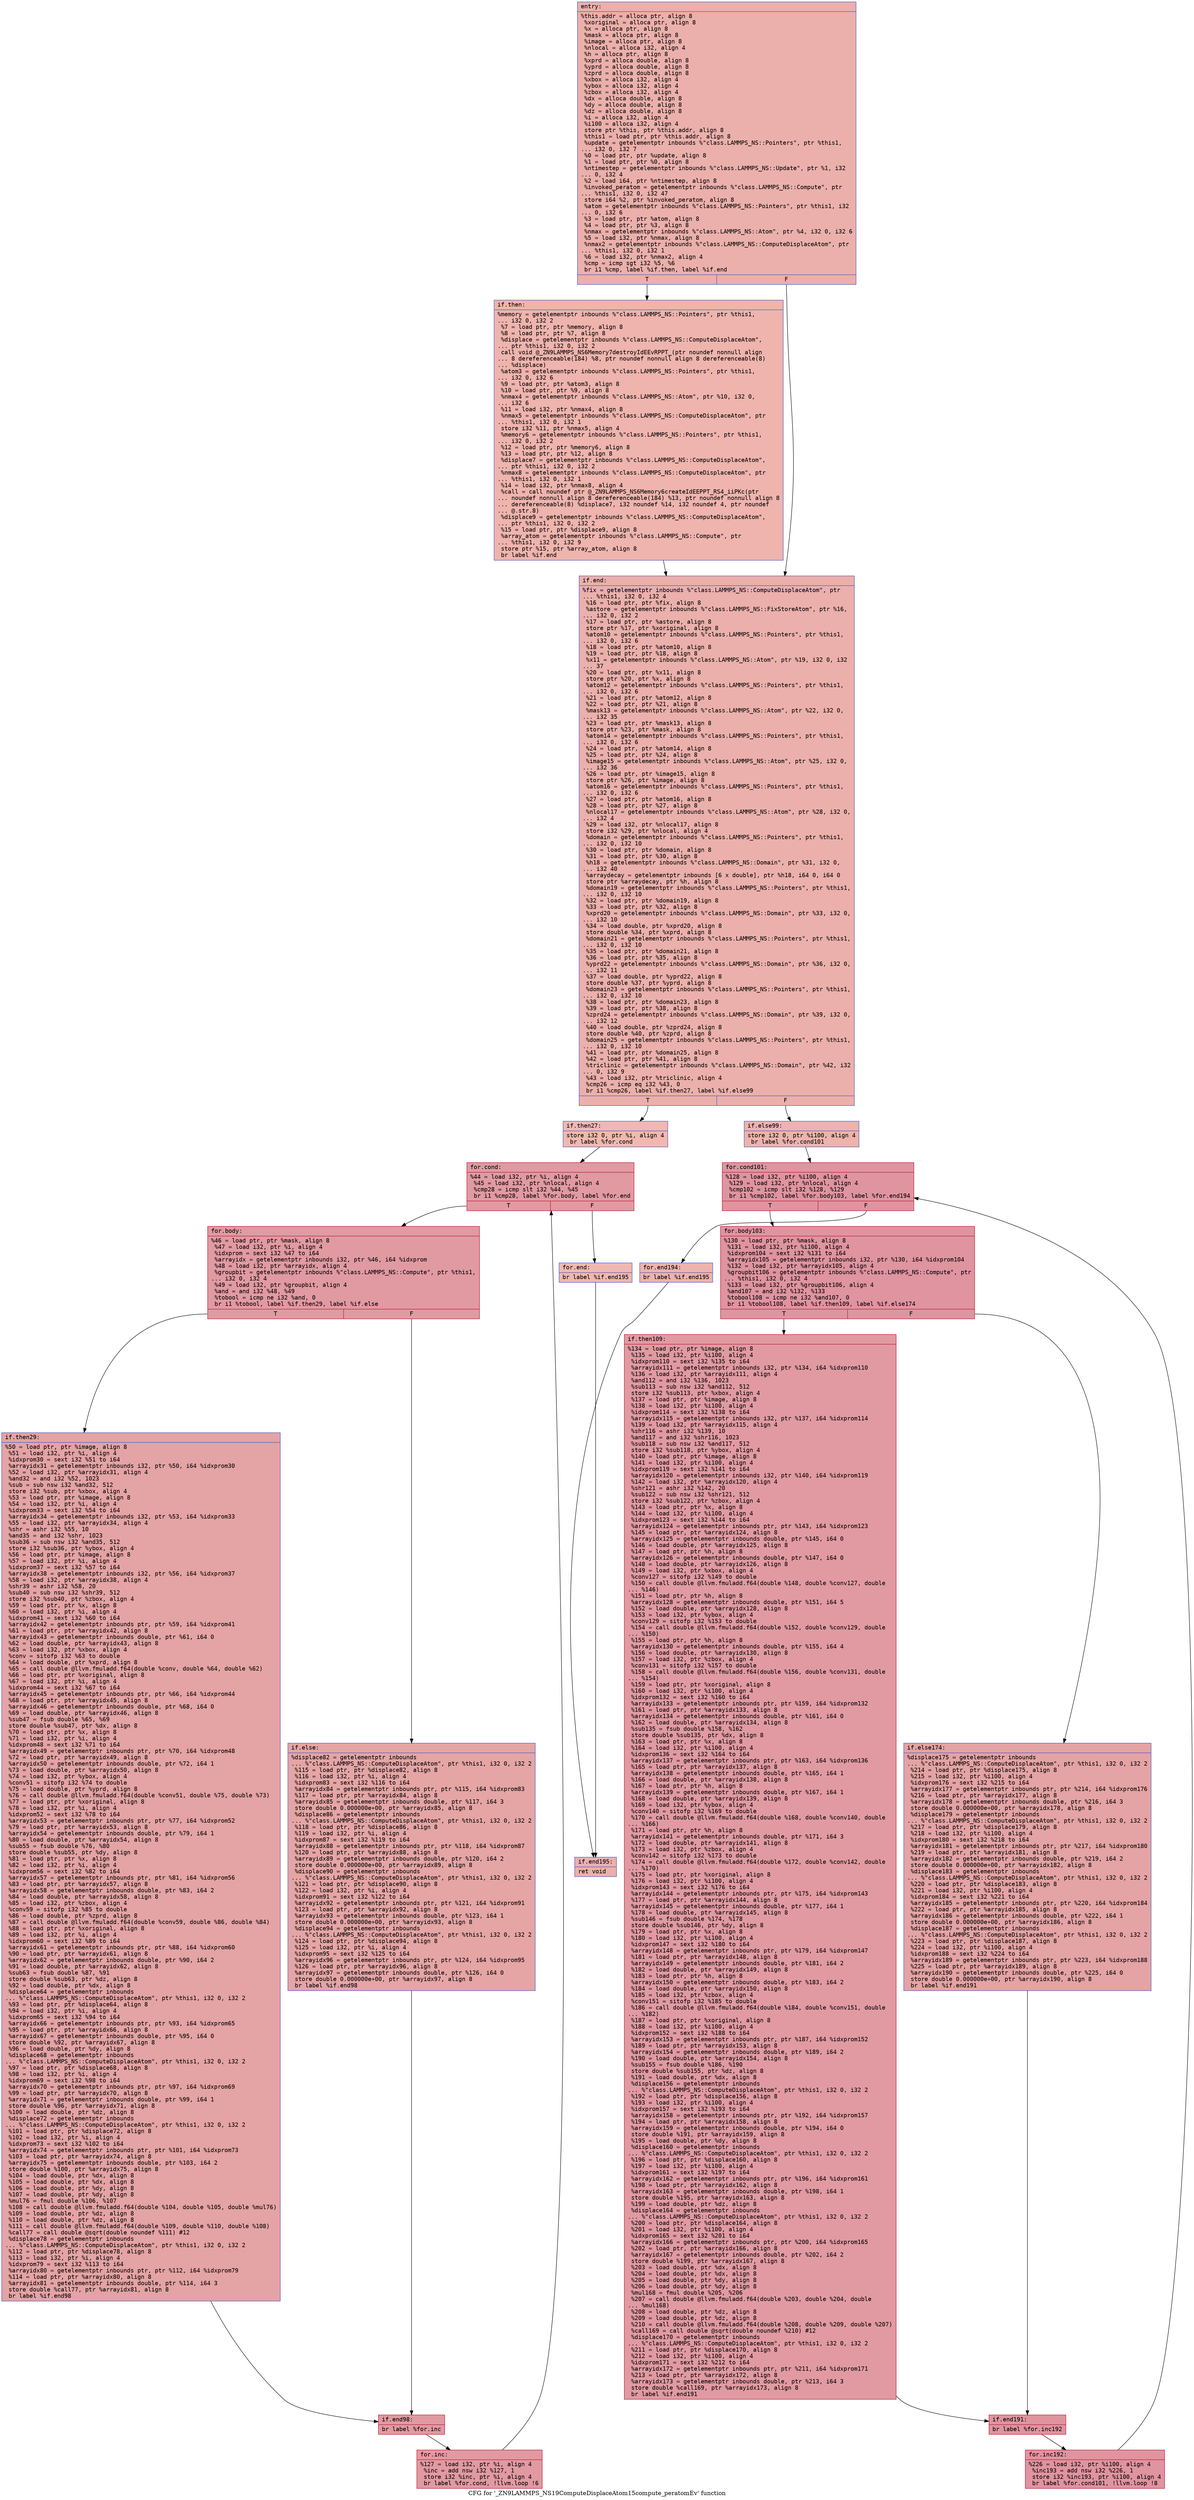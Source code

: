 digraph "CFG for '_ZN9LAMMPS_NS19ComputeDisplaceAtom15compute_peratomEv' function" {
	label="CFG for '_ZN9LAMMPS_NS19ComputeDisplaceAtom15compute_peratomEv' function";

	Node0x55cace58d820 [shape=record,color="#3d50c3ff", style=filled, fillcolor="#d24b4070" fontname="Courier",label="{entry:\l|  %this.addr = alloca ptr, align 8\l  %xoriginal = alloca ptr, align 8\l  %x = alloca ptr, align 8\l  %mask = alloca ptr, align 8\l  %image = alloca ptr, align 8\l  %nlocal = alloca i32, align 4\l  %h = alloca ptr, align 8\l  %xprd = alloca double, align 8\l  %yprd = alloca double, align 8\l  %zprd = alloca double, align 8\l  %xbox = alloca i32, align 4\l  %ybox = alloca i32, align 4\l  %zbox = alloca i32, align 4\l  %dx = alloca double, align 8\l  %dy = alloca double, align 8\l  %dz = alloca double, align 8\l  %i = alloca i32, align 4\l  %i100 = alloca i32, align 4\l  store ptr %this, ptr %this.addr, align 8\l  %this1 = load ptr, ptr %this.addr, align 8\l  %update = getelementptr inbounds %\"class.LAMMPS_NS::Pointers\", ptr %this1,\l... i32 0, i32 7\l  %0 = load ptr, ptr %update, align 8\l  %1 = load ptr, ptr %0, align 8\l  %ntimestep = getelementptr inbounds %\"class.LAMMPS_NS::Update\", ptr %1, i32\l... 0, i32 4\l  %2 = load i64, ptr %ntimestep, align 8\l  %invoked_peratom = getelementptr inbounds %\"class.LAMMPS_NS::Compute\", ptr\l... %this1, i32 0, i32 47\l  store i64 %2, ptr %invoked_peratom, align 8\l  %atom = getelementptr inbounds %\"class.LAMMPS_NS::Pointers\", ptr %this1, i32\l... 0, i32 6\l  %3 = load ptr, ptr %atom, align 8\l  %4 = load ptr, ptr %3, align 8\l  %nmax = getelementptr inbounds %\"class.LAMMPS_NS::Atom\", ptr %4, i32 0, i32 6\l  %5 = load i32, ptr %nmax, align 8\l  %nmax2 = getelementptr inbounds %\"class.LAMMPS_NS::ComputeDisplaceAtom\", ptr\l... %this1, i32 0, i32 1\l  %6 = load i32, ptr %nmax2, align 4\l  %cmp = icmp sgt i32 %5, %6\l  br i1 %cmp, label %if.then, label %if.end\l|{<s0>T|<s1>F}}"];
	Node0x55cace58d820:s0 -> Node0x55cace58f220[tooltip="entry -> if.then\nProbability 50.00%" ];
	Node0x55cace58d820:s1 -> Node0x55cace58f290[tooltip="entry -> if.end\nProbability 50.00%" ];
	Node0x55cace58f220 [shape=record,color="#3d50c3ff", style=filled, fillcolor="#d8564670" fontname="Courier",label="{if.then:\l|  %memory = getelementptr inbounds %\"class.LAMMPS_NS::Pointers\", ptr %this1,\l... i32 0, i32 2\l  %7 = load ptr, ptr %memory, align 8\l  %8 = load ptr, ptr %7, align 8\l  %displace = getelementptr inbounds %\"class.LAMMPS_NS::ComputeDisplaceAtom\",\l... ptr %this1, i32 0, i32 2\l  call void @_ZN9LAMMPS_NS6Memory7destroyIdEEvRPPT_(ptr noundef nonnull align\l... 8 dereferenceable(184) %8, ptr noundef nonnull align 8 dereferenceable(8)\l... %displace)\l  %atom3 = getelementptr inbounds %\"class.LAMMPS_NS::Pointers\", ptr %this1,\l... i32 0, i32 6\l  %9 = load ptr, ptr %atom3, align 8\l  %10 = load ptr, ptr %9, align 8\l  %nmax4 = getelementptr inbounds %\"class.LAMMPS_NS::Atom\", ptr %10, i32 0,\l... i32 6\l  %11 = load i32, ptr %nmax4, align 8\l  %nmax5 = getelementptr inbounds %\"class.LAMMPS_NS::ComputeDisplaceAtom\", ptr\l... %this1, i32 0, i32 1\l  store i32 %11, ptr %nmax5, align 4\l  %memory6 = getelementptr inbounds %\"class.LAMMPS_NS::Pointers\", ptr %this1,\l... i32 0, i32 2\l  %12 = load ptr, ptr %memory6, align 8\l  %13 = load ptr, ptr %12, align 8\l  %displace7 = getelementptr inbounds %\"class.LAMMPS_NS::ComputeDisplaceAtom\",\l... ptr %this1, i32 0, i32 2\l  %nmax8 = getelementptr inbounds %\"class.LAMMPS_NS::ComputeDisplaceAtom\", ptr\l... %this1, i32 0, i32 1\l  %14 = load i32, ptr %nmax8, align 4\l  %call = call noundef ptr @_ZN9LAMMPS_NS6Memory6createIdEEPPT_RS4_iiPKc(ptr\l... noundef nonnull align 8 dereferenceable(184) %13, ptr noundef nonnull align 8\l... dereferenceable(8) %displace7, i32 noundef %14, i32 noundef 4, ptr noundef\l... @.str.8)\l  %displace9 = getelementptr inbounds %\"class.LAMMPS_NS::ComputeDisplaceAtom\",\l... ptr %this1, i32 0, i32 2\l  %15 = load ptr, ptr %displace9, align 8\l  %array_atom = getelementptr inbounds %\"class.LAMMPS_NS::Compute\", ptr\l... %this1, i32 0, i32 9\l  store ptr %15, ptr %array_atom, align 8\l  br label %if.end\l}"];
	Node0x55cace58f220 -> Node0x55cace58f290[tooltip="if.then -> if.end\nProbability 100.00%" ];
	Node0x55cace58f290 [shape=record,color="#3d50c3ff", style=filled, fillcolor="#d24b4070" fontname="Courier",label="{if.end:\l|  %fix = getelementptr inbounds %\"class.LAMMPS_NS::ComputeDisplaceAtom\", ptr\l... %this1, i32 0, i32 4\l  %16 = load ptr, ptr %fix, align 8\l  %astore = getelementptr inbounds %\"class.LAMMPS_NS::FixStoreAtom\", ptr %16,\l... i32 0, i32 2\l  %17 = load ptr, ptr %astore, align 8\l  store ptr %17, ptr %xoriginal, align 8\l  %atom10 = getelementptr inbounds %\"class.LAMMPS_NS::Pointers\", ptr %this1,\l... i32 0, i32 6\l  %18 = load ptr, ptr %atom10, align 8\l  %19 = load ptr, ptr %18, align 8\l  %x11 = getelementptr inbounds %\"class.LAMMPS_NS::Atom\", ptr %19, i32 0, i32\l... 37\l  %20 = load ptr, ptr %x11, align 8\l  store ptr %20, ptr %x, align 8\l  %atom12 = getelementptr inbounds %\"class.LAMMPS_NS::Pointers\", ptr %this1,\l... i32 0, i32 6\l  %21 = load ptr, ptr %atom12, align 8\l  %22 = load ptr, ptr %21, align 8\l  %mask13 = getelementptr inbounds %\"class.LAMMPS_NS::Atom\", ptr %22, i32 0,\l... i32 35\l  %23 = load ptr, ptr %mask13, align 8\l  store ptr %23, ptr %mask, align 8\l  %atom14 = getelementptr inbounds %\"class.LAMMPS_NS::Pointers\", ptr %this1,\l... i32 0, i32 6\l  %24 = load ptr, ptr %atom14, align 8\l  %25 = load ptr, ptr %24, align 8\l  %image15 = getelementptr inbounds %\"class.LAMMPS_NS::Atom\", ptr %25, i32 0,\l... i32 36\l  %26 = load ptr, ptr %image15, align 8\l  store ptr %26, ptr %image, align 8\l  %atom16 = getelementptr inbounds %\"class.LAMMPS_NS::Pointers\", ptr %this1,\l... i32 0, i32 6\l  %27 = load ptr, ptr %atom16, align 8\l  %28 = load ptr, ptr %27, align 8\l  %nlocal17 = getelementptr inbounds %\"class.LAMMPS_NS::Atom\", ptr %28, i32 0,\l... i32 4\l  %29 = load i32, ptr %nlocal17, align 8\l  store i32 %29, ptr %nlocal, align 4\l  %domain = getelementptr inbounds %\"class.LAMMPS_NS::Pointers\", ptr %this1,\l... i32 0, i32 10\l  %30 = load ptr, ptr %domain, align 8\l  %31 = load ptr, ptr %30, align 8\l  %h18 = getelementptr inbounds %\"class.LAMMPS_NS::Domain\", ptr %31, i32 0,\l... i32 40\l  %arraydecay = getelementptr inbounds [6 x double], ptr %h18, i64 0, i64 0\l  store ptr %arraydecay, ptr %h, align 8\l  %domain19 = getelementptr inbounds %\"class.LAMMPS_NS::Pointers\", ptr %this1,\l... i32 0, i32 10\l  %32 = load ptr, ptr %domain19, align 8\l  %33 = load ptr, ptr %32, align 8\l  %xprd20 = getelementptr inbounds %\"class.LAMMPS_NS::Domain\", ptr %33, i32 0,\l... i32 10\l  %34 = load double, ptr %xprd20, align 8\l  store double %34, ptr %xprd, align 8\l  %domain21 = getelementptr inbounds %\"class.LAMMPS_NS::Pointers\", ptr %this1,\l... i32 0, i32 10\l  %35 = load ptr, ptr %domain21, align 8\l  %36 = load ptr, ptr %35, align 8\l  %yprd22 = getelementptr inbounds %\"class.LAMMPS_NS::Domain\", ptr %36, i32 0,\l... i32 11\l  %37 = load double, ptr %yprd22, align 8\l  store double %37, ptr %yprd, align 8\l  %domain23 = getelementptr inbounds %\"class.LAMMPS_NS::Pointers\", ptr %this1,\l... i32 0, i32 10\l  %38 = load ptr, ptr %domain23, align 8\l  %39 = load ptr, ptr %38, align 8\l  %zprd24 = getelementptr inbounds %\"class.LAMMPS_NS::Domain\", ptr %39, i32 0,\l... i32 12\l  %40 = load double, ptr %zprd24, align 8\l  store double %40, ptr %zprd, align 8\l  %domain25 = getelementptr inbounds %\"class.LAMMPS_NS::Pointers\", ptr %this1,\l... i32 0, i32 10\l  %41 = load ptr, ptr %domain25, align 8\l  %42 = load ptr, ptr %41, align 8\l  %triclinic = getelementptr inbounds %\"class.LAMMPS_NS::Domain\", ptr %42, i32\l... 0, i32 9\l  %43 = load i32, ptr %triclinic, align 4\l  %cmp26 = icmp eq i32 %43, 0\l  br i1 %cmp26, label %if.then27, label %if.else99\l|{<s0>T|<s1>F}}"];
	Node0x55cace58f290:s0 -> Node0x55cace593300[tooltip="if.end -> if.then27\nProbability 37.50%" ];
	Node0x55cace58f290:s1 -> Node0x55cace593380[tooltip="if.end -> if.else99\nProbability 62.50%" ];
	Node0x55cace593300 [shape=record,color="#3d50c3ff", style=filled, fillcolor="#dc5d4a70" fontname="Courier",label="{if.then27:\l|  store i32 0, ptr %i, align 4\l  br label %for.cond\l}"];
	Node0x55cace593300 -> Node0x55cace593550[tooltip="if.then27 -> for.cond\nProbability 100.00%" ];
	Node0x55cace593550 [shape=record,color="#b70d28ff", style=filled, fillcolor="#bb1b2c70" fontname="Courier",label="{for.cond:\l|  %44 = load i32, ptr %i, align 4\l  %45 = load i32, ptr %nlocal, align 4\l  %cmp28 = icmp slt i32 %44, %45\l  br i1 %cmp28, label %for.body, label %for.end\l|{<s0>T|<s1>F}}"];
	Node0x55cace593550:s0 -> Node0x55cace593780[tooltip="for.cond -> for.body\nProbability 96.88%" ];
	Node0x55cace593550:s1 -> Node0x55cace593800[tooltip="for.cond -> for.end\nProbability 3.12%" ];
	Node0x55cace593780 [shape=record,color="#b70d28ff", style=filled, fillcolor="#bb1b2c70" fontname="Courier",label="{for.body:\l|  %46 = load ptr, ptr %mask, align 8\l  %47 = load i32, ptr %i, align 4\l  %idxprom = sext i32 %47 to i64\l  %arrayidx = getelementptr inbounds i32, ptr %46, i64 %idxprom\l  %48 = load i32, ptr %arrayidx, align 4\l  %groupbit = getelementptr inbounds %\"class.LAMMPS_NS::Compute\", ptr %this1,\l... i32 0, i32 4\l  %49 = load i32, ptr %groupbit, align 4\l  %and = and i32 %48, %49\l  %tobool = icmp ne i32 %and, 0\l  br i1 %tobool, label %if.then29, label %if.else\l|{<s0>T|<s1>F}}"];
	Node0x55cace593780:s0 -> Node0x55cace594740[tooltip="for.body -> if.then29\nProbability 62.50%" ];
	Node0x55cace593780:s1 -> Node0x55cace5947c0[tooltip="for.body -> if.else\nProbability 37.50%" ];
	Node0x55cace594740 [shape=record,color="#3d50c3ff", style=filled, fillcolor="#c32e3170" fontname="Courier",label="{if.then29:\l|  %50 = load ptr, ptr %image, align 8\l  %51 = load i32, ptr %i, align 4\l  %idxprom30 = sext i32 %51 to i64\l  %arrayidx31 = getelementptr inbounds i32, ptr %50, i64 %idxprom30\l  %52 = load i32, ptr %arrayidx31, align 4\l  %and32 = and i32 %52, 1023\l  %sub = sub nsw i32 %and32, 512\l  store i32 %sub, ptr %xbox, align 4\l  %53 = load ptr, ptr %image, align 8\l  %54 = load i32, ptr %i, align 4\l  %idxprom33 = sext i32 %54 to i64\l  %arrayidx34 = getelementptr inbounds i32, ptr %53, i64 %idxprom33\l  %55 = load i32, ptr %arrayidx34, align 4\l  %shr = ashr i32 %55, 10\l  %and35 = and i32 %shr, 1023\l  %sub36 = sub nsw i32 %and35, 512\l  store i32 %sub36, ptr %ybox, align 4\l  %56 = load ptr, ptr %image, align 8\l  %57 = load i32, ptr %i, align 4\l  %idxprom37 = sext i32 %57 to i64\l  %arrayidx38 = getelementptr inbounds i32, ptr %56, i64 %idxprom37\l  %58 = load i32, ptr %arrayidx38, align 4\l  %shr39 = ashr i32 %58, 20\l  %sub40 = sub nsw i32 %shr39, 512\l  store i32 %sub40, ptr %zbox, align 4\l  %59 = load ptr, ptr %x, align 8\l  %60 = load i32, ptr %i, align 4\l  %idxprom41 = sext i32 %60 to i64\l  %arrayidx42 = getelementptr inbounds ptr, ptr %59, i64 %idxprom41\l  %61 = load ptr, ptr %arrayidx42, align 8\l  %arrayidx43 = getelementptr inbounds double, ptr %61, i64 0\l  %62 = load double, ptr %arrayidx43, align 8\l  %63 = load i32, ptr %xbox, align 4\l  %conv = sitofp i32 %63 to double\l  %64 = load double, ptr %xprd, align 8\l  %65 = call double @llvm.fmuladd.f64(double %conv, double %64, double %62)\l  %66 = load ptr, ptr %xoriginal, align 8\l  %67 = load i32, ptr %i, align 4\l  %idxprom44 = sext i32 %67 to i64\l  %arrayidx45 = getelementptr inbounds ptr, ptr %66, i64 %idxprom44\l  %68 = load ptr, ptr %arrayidx45, align 8\l  %arrayidx46 = getelementptr inbounds double, ptr %68, i64 0\l  %69 = load double, ptr %arrayidx46, align 8\l  %sub47 = fsub double %65, %69\l  store double %sub47, ptr %dx, align 8\l  %70 = load ptr, ptr %x, align 8\l  %71 = load i32, ptr %i, align 4\l  %idxprom48 = sext i32 %71 to i64\l  %arrayidx49 = getelementptr inbounds ptr, ptr %70, i64 %idxprom48\l  %72 = load ptr, ptr %arrayidx49, align 8\l  %arrayidx50 = getelementptr inbounds double, ptr %72, i64 1\l  %73 = load double, ptr %arrayidx50, align 8\l  %74 = load i32, ptr %ybox, align 4\l  %conv51 = sitofp i32 %74 to double\l  %75 = load double, ptr %yprd, align 8\l  %76 = call double @llvm.fmuladd.f64(double %conv51, double %75, double %73)\l  %77 = load ptr, ptr %xoriginal, align 8\l  %78 = load i32, ptr %i, align 4\l  %idxprom52 = sext i32 %78 to i64\l  %arrayidx53 = getelementptr inbounds ptr, ptr %77, i64 %idxprom52\l  %79 = load ptr, ptr %arrayidx53, align 8\l  %arrayidx54 = getelementptr inbounds double, ptr %79, i64 1\l  %80 = load double, ptr %arrayidx54, align 8\l  %sub55 = fsub double %76, %80\l  store double %sub55, ptr %dy, align 8\l  %81 = load ptr, ptr %x, align 8\l  %82 = load i32, ptr %i, align 4\l  %idxprom56 = sext i32 %82 to i64\l  %arrayidx57 = getelementptr inbounds ptr, ptr %81, i64 %idxprom56\l  %83 = load ptr, ptr %arrayidx57, align 8\l  %arrayidx58 = getelementptr inbounds double, ptr %83, i64 2\l  %84 = load double, ptr %arrayidx58, align 8\l  %85 = load i32, ptr %zbox, align 4\l  %conv59 = sitofp i32 %85 to double\l  %86 = load double, ptr %zprd, align 8\l  %87 = call double @llvm.fmuladd.f64(double %conv59, double %86, double %84)\l  %88 = load ptr, ptr %xoriginal, align 8\l  %89 = load i32, ptr %i, align 4\l  %idxprom60 = sext i32 %89 to i64\l  %arrayidx61 = getelementptr inbounds ptr, ptr %88, i64 %idxprom60\l  %90 = load ptr, ptr %arrayidx61, align 8\l  %arrayidx62 = getelementptr inbounds double, ptr %90, i64 2\l  %91 = load double, ptr %arrayidx62, align 8\l  %sub63 = fsub double %87, %91\l  store double %sub63, ptr %dz, align 8\l  %92 = load double, ptr %dx, align 8\l  %displace64 = getelementptr inbounds\l... %\"class.LAMMPS_NS::ComputeDisplaceAtom\", ptr %this1, i32 0, i32 2\l  %93 = load ptr, ptr %displace64, align 8\l  %94 = load i32, ptr %i, align 4\l  %idxprom65 = sext i32 %94 to i64\l  %arrayidx66 = getelementptr inbounds ptr, ptr %93, i64 %idxprom65\l  %95 = load ptr, ptr %arrayidx66, align 8\l  %arrayidx67 = getelementptr inbounds double, ptr %95, i64 0\l  store double %92, ptr %arrayidx67, align 8\l  %96 = load double, ptr %dy, align 8\l  %displace68 = getelementptr inbounds\l... %\"class.LAMMPS_NS::ComputeDisplaceAtom\", ptr %this1, i32 0, i32 2\l  %97 = load ptr, ptr %displace68, align 8\l  %98 = load i32, ptr %i, align 4\l  %idxprom69 = sext i32 %98 to i64\l  %arrayidx70 = getelementptr inbounds ptr, ptr %97, i64 %idxprom69\l  %99 = load ptr, ptr %arrayidx70, align 8\l  %arrayidx71 = getelementptr inbounds double, ptr %99, i64 1\l  store double %96, ptr %arrayidx71, align 8\l  %100 = load double, ptr %dz, align 8\l  %displace72 = getelementptr inbounds\l... %\"class.LAMMPS_NS::ComputeDisplaceAtom\", ptr %this1, i32 0, i32 2\l  %101 = load ptr, ptr %displace72, align 8\l  %102 = load i32, ptr %i, align 4\l  %idxprom73 = sext i32 %102 to i64\l  %arrayidx74 = getelementptr inbounds ptr, ptr %101, i64 %idxprom73\l  %103 = load ptr, ptr %arrayidx74, align 8\l  %arrayidx75 = getelementptr inbounds double, ptr %103, i64 2\l  store double %100, ptr %arrayidx75, align 8\l  %104 = load double, ptr %dx, align 8\l  %105 = load double, ptr %dx, align 8\l  %106 = load double, ptr %dy, align 8\l  %107 = load double, ptr %dy, align 8\l  %mul76 = fmul double %106, %107\l  %108 = call double @llvm.fmuladd.f64(double %104, double %105, double %mul76)\l  %109 = load double, ptr %dz, align 8\l  %110 = load double, ptr %dz, align 8\l  %111 = call double @llvm.fmuladd.f64(double %109, double %110, double %108)\l  %call77 = call double @sqrt(double noundef %111) #12\l  %displace78 = getelementptr inbounds\l... %\"class.LAMMPS_NS::ComputeDisplaceAtom\", ptr %this1, i32 0, i32 2\l  %112 = load ptr, ptr %displace78, align 8\l  %113 = load i32, ptr %i, align 4\l  %idxprom79 = sext i32 %113 to i64\l  %arrayidx80 = getelementptr inbounds ptr, ptr %112, i64 %idxprom79\l  %114 = load ptr, ptr %arrayidx80, align 8\l  %arrayidx81 = getelementptr inbounds double, ptr %114, i64 3\l  store double %call77, ptr %arrayidx81, align 8\l  br label %if.end98\l}"];
	Node0x55cace594740 -> Node0x55cace59a820[tooltip="if.then29 -> if.end98\nProbability 100.00%" ];
	Node0x55cace5947c0 [shape=record,color="#3d50c3ff", style=filled, fillcolor="#c5333470" fontname="Courier",label="{if.else:\l|  %displace82 = getelementptr inbounds\l... %\"class.LAMMPS_NS::ComputeDisplaceAtom\", ptr %this1, i32 0, i32 2\l  %115 = load ptr, ptr %displace82, align 8\l  %116 = load i32, ptr %i, align 4\l  %idxprom83 = sext i32 %116 to i64\l  %arrayidx84 = getelementptr inbounds ptr, ptr %115, i64 %idxprom83\l  %117 = load ptr, ptr %arrayidx84, align 8\l  %arrayidx85 = getelementptr inbounds double, ptr %117, i64 3\l  store double 0.000000e+00, ptr %arrayidx85, align 8\l  %displace86 = getelementptr inbounds\l... %\"class.LAMMPS_NS::ComputeDisplaceAtom\", ptr %this1, i32 0, i32 2\l  %118 = load ptr, ptr %displace86, align 8\l  %119 = load i32, ptr %i, align 4\l  %idxprom87 = sext i32 %119 to i64\l  %arrayidx88 = getelementptr inbounds ptr, ptr %118, i64 %idxprom87\l  %120 = load ptr, ptr %arrayidx88, align 8\l  %arrayidx89 = getelementptr inbounds double, ptr %120, i64 2\l  store double 0.000000e+00, ptr %arrayidx89, align 8\l  %displace90 = getelementptr inbounds\l... %\"class.LAMMPS_NS::ComputeDisplaceAtom\", ptr %this1, i32 0, i32 2\l  %121 = load ptr, ptr %displace90, align 8\l  %122 = load i32, ptr %i, align 4\l  %idxprom91 = sext i32 %122 to i64\l  %arrayidx92 = getelementptr inbounds ptr, ptr %121, i64 %idxprom91\l  %123 = load ptr, ptr %arrayidx92, align 8\l  %arrayidx93 = getelementptr inbounds double, ptr %123, i64 1\l  store double 0.000000e+00, ptr %arrayidx93, align 8\l  %displace94 = getelementptr inbounds\l... %\"class.LAMMPS_NS::ComputeDisplaceAtom\", ptr %this1, i32 0, i32 2\l  %124 = load ptr, ptr %displace94, align 8\l  %125 = load i32, ptr %i, align 4\l  %idxprom95 = sext i32 %125 to i64\l  %arrayidx96 = getelementptr inbounds ptr, ptr %124, i64 %idxprom95\l  %126 = load ptr, ptr %arrayidx96, align 8\l  %arrayidx97 = getelementptr inbounds double, ptr %126, i64 0\l  store double 0.000000e+00, ptr %arrayidx97, align 8\l  br label %if.end98\l}"];
	Node0x55cace5947c0 -> Node0x55cace59a820[tooltip="if.else -> if.end98\nProbability 100.00%" ];
	Node0x55cace59a820 [shape=record,color="#b70d28ff", style=filled, fillcolor="#bb1b2c70" fontname="Courier",label="{if.end98:\l|  br label %for.inc\l}"];
	Node0x55cace59a820 -> Node0x55cace59bf20[tooltip="if.end98 -> for.inc\nProbability 100.00%" ];
	Node0x55cace59bf20 [shape=record,color="#b70d28ff", style=filled, fillcolor="#bb1b2c70" fontname="Courier",label="{for.inc:\l|  %127 = load i32, ptr %i, align 4\l  %inc = add nsw i32 %127, 1\l  store i32 %inc, ptr %i, align 4\l  br label %for.cond, !llvm.loop !6\l}"];
	Node0x55cace59bf20 -> Node0x55cace593550[tooltip="for.inc -> for.cond\nProbability 100.00%" ];
	Node0x55cace593800 [shape=record,color="#3d50c3ff", style=filled, fillcolor="#dc5d4a70" fontname="Courier",label="{for.end:\l|  br label %if.end195\l}"];
	Node0x55cace593800 -> Node0x55cace59c2d0[tooltip="for.end -> if.end195\nProbability 100.00%" ];
	Node0x55cace593380 [shape=record,color="#3d50c3ff", style=filled, fillcolor="#d6524470" fontname="Courier",label="{if.else99:\l|  store i32 0, ptr %i100, align 4\l  br label %for.cond101\l}"];
	Node0x55cace593380 -> Node0x55cace59c460[tooltip="if.else99 -> for.cond101\nProbability 100.00%" ];
	Node0x55cace59c460 [shape=record,color="#b70d28ff", style=filled, fillcolor="#b70d2870" fontname="Courier",label="{for.cond101:\l|  %128 = load i32, ptr %i100, align 4\l  %129 = load i32, ptr %nlocal, align 4\l  %cmp102 = icmp slt i32 %128, %129\l  br i1 %cmp102, label %for.body103, label %for.end194\l|{<s0>T|<s1>F}}"];
	Node0x55cace59c460:s0 -> Node0x55cace59c700[tooltip="for.cond101 -> for.body103\nProbability 96.88%" ];
	Node0x55cace59c460:s1 -> Node0x55cace59c780[tooltip="for.cond101 -> for.end194\nProbability 3.12%" ];
	Node0x55cace59c700 [shape=record,color="#b70d28ff", style=filled, fillcolor="#b70d2870" fontname="Courier",label="{for.body103:\l|  %130 = load ptr, ptr %mask, align 8\l  %131 = load i32, ptr %i100, align 4\l  %idxprom104 = sext i32 %131 to i64\l  %arrayidx105 = getelementptr inbounds i32, ptr %130, i64 %idxprom104\l  %132 = load i32, ptr %arrayidx105, align 4\l  %groupbit106 = getelementptr inbounds %\"class.LAMMPS_NS::Compute\", ptr\l... %this1, i32 0, i32 4\l  %133 = load i32, ptr %groupbit106, align 4\l  %and107 = and i32 %132, %133\l  %tobool108 = icmp ne i32 %and107, 0\l  br i1 %tobool108, label %if.then109, label %if.else174\l|{<s0>T|<s1>F}}"];
	Node0x55cace59c700:s0 -> Node0x55cace59ce80[tooltip="for.body103 -> if.then109\nProbability 62.50%" ];
	Node0x55cace59c700:s1 -> Node0x55cace59cf00[tooltip="for.body103 -> if.else174\nProbability 37.50%" ];
	Node0x55cace59ce80 [shape=record,color="#b70d28ff", style=filled, fillcolor="#bb1b2c70" fontname="Courier",label="{if.then109:\l|  %134 = load ptr, ptr %image, align 8\l  %135 = load i32, ptr %i100, align 4\l  %idxprom110 = sext i32 %135 to i64\l  %arrayidx111 = getelementptr inbounds i32, ptr %134, i64 %idxprom110\l  %136 = load i32, ptr %arrayidx111, align 4\l  %and112 = and i32 %136, 1023\l  %sub113 = sub nsw i32 %and112, 512\l  store i32 %sub113, ptr %xbox, align 4\l  %137 = load ptr, ptr %image, align 8\l  %138 = load i32, ptr %i100, align 4\l  %idxprom114 = sext i32 %138 to i64\l  %arrayidx115 = getelementptr inbounds i32, ptr %137, i64 %idxprom114\l  %139 = load i32, ptr %arrayidx115, align 4\l  %shr116 = ashr i32 %139, 10\l  %and117 = and i32 %shr116, 1023\l  %sub118 = sub nsw i32 %and117, 512\l  store i32 %sub118, ptr %ybox, align 4\l  %140 = load ptr, ptr %image, align 8\l  %141 = load i32, ptr %i100, align 4\l  %idxprom119 = sext i32 %141 to i64\l  %arrayidx120 = getelementptr inbounds i32, ptr %140, i64 %idxprom119\l  %142 = load i32, ptr %arrayidx120, align 4\l  %shr121 = ashr i32 %142, 20\l  %sub122 = sub nsw i32 %shr121, 512\l  store i32 %sub122, ptr %zbox, align 4\l  %143 = load ptr, ptr %x, align 8\l  %144 = load i32, ptr %i100, align 4\l  %idxprom123 = sext i32 %144 to i64\l  %arrayidx124 = getelementptr inbounds ptr, ptr %143, i64 %idxprom123\l  %145 = load ptr, ptr %arrayidx124, align 8\l  %arrayidx125 = getelementptr inbounds double, ptr %145, i64 0\l  %146 = load double, ptr %arrayidx125, align 8\l  %147 = load ptr, ptr %h, align 8\l  %arrayidx126 = getelementptr inbounds double, ptr %147, i64 0\l  %148 = load double, ptr %arrayidx126, align 8\l  %149 = load i32, ptr %xbox, align 4\l  %conv127 = sitofp i32 %149 to double\l  %150 = call double @llvm.fmuladd.f64(double %148, double %conv127, double\l... %146)\l  %151 = load ptr, ptr %h, align 8\l  %arrayidx128 = getelementptr inbounds double, ptr %151, i64 5\l  %152 = load double, ptr %arrayidx128, align 8\l  %153 = load i32, ptr %ybox, align 4\l  %conv129 = sitofp i32 %153 to double\l  %154 = call double @llvm.fmuladd.f64(double %152, double %conv129, double\l... %150)\l  %155 = load ptr, ptr %h, align 8\l  %arrayidx130 = getelementptr inbounds double, ptr %155, i64 4\l  %156 = load double, ptr %arrayidx130, align 8\l  %157 = load i32, ptr %zbox, align 4\l  %conv131 = sitofp i32 %157 to double\l  %158 = call double @llvm.fmuladd.f64(double %156, double %conv131, double\l... %154)\l  %159 = load ptr, ptr %xoriginal, align 8\l  %160 = load i32, ptr %i100, align 4\l  %idxprom132 = sext i32 %160 to i64\l  %arrayidx133 = getelementptr inbounds ptr, ptr %159, i64 %idxprom132\l  %161 = load ptr, ptr %arrayidx133, align 8\l  %arrayidx134 = getelementptr inbounds double, ptr %161, i64 0\l  %162 = load double, ptr %arrayidx134, align 8\l  %sub135 = fsub double %158, %162\l  store double %sub135, ptr %dx, align 8\l  %163 = load ptr, ptr %x, align 8\l  %164 = load i32, ptr %i100, align 4\l  %idxprom136 = sext i32 %164 to i64\l  %arrayidx137 = getelementptr inbounds ptr, ptr %163, i64 %idxprom136\l  %165 = load ptr, ptr %arrayidx137, align 8\l  %arrayidx138 = getelementptr inbounds double, ptr %165, i64 1\l  %166 = load double, ptr %arrayidx138, align 8\l  %167 = load ptr, ptr %h, align 8\l  %arrayidx139 = getelementptr inbounds double, ptr %167, i64 1\l  %168 = load double, ptr %arrayidx139, align 8\l  %169 = load i32, ptr %ybox, align 4\l  %conv140 = sitofp i32 %169 to double\l  %170 = call double @llvm.fmuladd.f64(double %168, double %conv140, double\l... %166)\l  %171 = load ptr, ptr %h, align 8\l  %arrayidx141 = getelementptr inbounds double, ptr %171, i64 3\l  %172 = load double, ptr %arrayidx141, align 8\l  %173 = load i32, ptr %zbox, align 4\l  %conv142 = sitofp i32 %173 to double\l  %174 = call double @llvm.fmuladd.f64(double %172, double %conv142, double\l... %170)\l  %175 = load ptr, ptr %xoriginal, align 8\l  %176 = load i32, ptr %i100, align 4\l  %idxprom143 = sext i32 %176 to i64\l  %arrayidx144 = getelementptr inbounds ptr, ptr %175, i64 %idxprom143\l  %177 = load ptr, ptr %arrayidx144, align 8\l  %arrayidx145 = getelementptr inbounds double, ptr %177, i64 1\l  %178 = load double, ptr %arrayidx145, align 8\l  %sub146 = fsub double %174, %178\l  store double %sub146, ptr %dy, align 8\l  %179 = load ptr, ptr %x, align 8\l  %180 = load i32, ptr %i100, align 4\l  %idxprom147 = sext i32 %180 to i64\l  %arrayidx148 = getelementptr inbounds ptr, ptr %179, i64 %idxprom147\l  %181 = load ptr, ptr %arrayidx148, align 8\l  %arrayidx149 = getelementptr inbounds double, ptr %181, i64 2\l  %182 = load double, ptr %arrayidx149, align 8\l  %183 = load ptr, ptr %h, align 8\l  %arrayidx150 = getelementptr inbounds double, ptr %183, i64 2\l  %184 = load double, ptr %arrayidx150, align 8\l  %185 = load i32, ptr %zbox, align 4\l  %conv151 = sitofp i32 %185 to double\l  %186 = call double @llvm.fmuladd.f64(double %184, double %conv151, double\l... %182)\l  %187 = load ptr, ptr %xoriginal, align 8\l  %188 = load i32, ptr %i100, align 4\l  %idxprom152 = sext i32 %188 to i64\l  %arrayidx153 = getelementptr inbounds ptr, ptr %187, i64 %idxprom152\l  %189 = load ptr, ptr %arrayidx153, align 8\l  %arrayidx154 = getelementptr inbounds double, ptr %189, i64 2\l  %190 = load double, ptr %arrayidx154, align 8\l  %sub155 = fsub double %186, %190\l  store double %sub155, ptr %dz, align 8\l  %191 = load double, ptr %dx, align 8\l  %displace156 = getelementptr inbounds\l... %\"class.LAMMPS_NS::ComputeDisplaceAtom\", ptr %this1, i32 0, i32 2\l  %192 = load ptr, ptr %displace156, align 8\l  %193 = load i32, ptr %i100, align 4\l  %idxprom157 = sext i32 %193 to i64\l  %arrayidx158 = getelementptr inbounds ptr, ptr %192, i64 %idxprom157\l  %194 = load ptr, ptr %arrayidx158, align 8\l  %arrayidx159 = getelementptr inbounds double, ptr %194, i64 0\l  store double %191, ptr %arrayidx159, align 8\l  %195 = load double, ptr %dy, align 8\l  %displace160 = getelementptr inbounds\l... %\"class.LAMMPS_NS::ComputeDisplaceAtom\", ptr %this1, i32 0, i32 2\l  %196 = load ptr, ptr %displace160, align 8\l  %197 = load i32, ptr %i100, align 4\l  %idxprom161 = sext i32 %197 to i64\l  %arrayidx162 = getelementptr inbounds ptr, ptr %196, i64 %idxprom161\l  %198 = load ptr, ptr %arrayidx162, align 8\l  %arrayidx163 = getelementptr inbounds double, ptr %198, i64 1\l  store double %195, ptr %arrayidx163, align 8\l  %199 = load double, ptr %dz, align 8\l  %displace164 = getelementptr inbounds\l... %\"class.LAMMPS_NS::ComputeDisplaceAtom\", ptr %this1, i32 0, i32 2\l  %200 = load ptr, ptr %displace164, align 8\l  %201 = load i32, ptr %i100, align 4\l  %idxprom165 = sext i32 %201 to i64\l  %arrayidx166 = getelementptr inbounds ptr, ptr %200, i64 %idxprom165\l  %202 = load ptr, ptr %arrayidx166, align 8\l  %arrayidx167 = getelementptr inbounds double, ptr %202, i64 2\l  store double %199, ptr %arrayidx167, align 8\l  %203 = load double, ptr %dx, align 8\l  %204 = load double, ptr %dx, align 8\l  %205 = load double, ptr %dy, align 8\l  %206 = load double, ptr %dy, align 8\l  %mul168 = fmul double %205, %206\l  %207 = call double @llvm.fmuladd.f64(double %203, double %204, double\l... %mul168)\l  %208 = load double, ptr %dz, align 8\l  %209 = load double, ptr %dz, align 8\l  %210 = call double @llvm.fmuladd.f64(double %208, double %209, double %207)\l  %call169 = call double @sqrt(double noundef %210) #12\l  %displace170 = getelementptr inbounds\l... %\"class.LAMMPS_NS::ComputeDisplaceAtom\", ptr %this1, i32 0, i32 2\l  %211 = load ptr, ptr %displace170, align 8\l  %212 = load i32, ptr %i100, align 4\l  %idxprom171 = sext i32 %212 to i64\l  %arrayidx172 = getelementptr inbounds ptr, ptr %211, i64 %idxprom171\l  %213 = load ptr, ptr %arrayidx172, align 8\l  %arrayidx173 = getelementptr inbounds double, ptr %213, i64 3\l  store double %call169, ptr %arrayidx173, align 8\l  br label %if.end191\l}"];
	Node0x55cace59ce80 -> Node0x55cace5a4e20[tooltip="if.then109 -> if.end191\nProbability 100.00%" ];
	Node0x55cace59cf00 [shape=record,color="#3d50c3ff", style=filled, fillcolor="#c32e3170" fontname="Courier",label="{if.else174:\l|  %displace175 = getelementptr inbounds\l... %\"class.LAMMPS_NS::ComputeDisplaceAtom\", ptr %this1, i32 0, i32 2\l  %214 = load ptr, ptr %displace175, align 8\l  %215 = load i32, ptr %i100, align 4\l  %idxprom176 = sext i32 %215 to i64\l  %arrayidx177 = getelementptr inbounds ptr, ptr %214, i64 %idxprom176\l  %216 = load ptr, ptr %arrayidx177, align 8\l  %arrayidx178 = getelementptr inbounds double, ptr %216, i64 3\l  store double 0.000000e+00, ptr %arrayidx178, align 8\l  %displace179 = getelementptr inbounds\l... %\"class.LAMMPS_NS::ComputeDisplaceAtom\", ptr %this1, i32 0, i32 2\l  %217 = load ptr, ptr %displace179, align 8\l  %218 = load i32, ptr %i100, align 4\l  %idxprom180 = sext i32 %218 to i64\l  %arrayidx181 = getelementptr inbounds ptr, ptr %217, i64 %idxprom180\l  %219 = load ptr, ptr %arrayidx181, align 8\l  %arrayidx182 = getelementptr inbounds double, ptr %219, i64 2\l  store double 0.000000e+00, ptr %arrayidx182, align 8\l  %displace183 = getelementptr inbounds\l... %\"class.LAMMPS_NS::ComputeDisplaceAtom\", ptr %this1, i32 0, i32 2\l  %220 = load ptr, ptr %displace183, align 8\l  %221 = load i32, ptr %i100, align 4\l  %idxprom184 = sext i32 %221 to i64\l  %arrayidx185 = getelementptr inbounds ptr, ptr %220, i64 %idxprom184\l  %222 = load ptr, ptr %arrayidx185, align 8\l  %arrayidx186 = getelementptr inbounds double, ptr %222, i64 1\l  store double 0.000000e+00, ptr %arrayidx186, align 8\l  %displace187 = getelementptr inbounds\l... %\"class.LAMMPS_NS::ComputeDisplaceAtom\", ptr %this1, i32 0, i32 2\l  %223 = load ptr, ptr %displace187, align 8\l  %224 = load i32, ptr %i100, align 4\l  %idxprom188 = sext i32 %224 to i64\l  %arrayidx189 = getelementptr inbounds ptr, ptr %223, i64 %idxprom188\l  %225 = load ptr, ptr %arrayidx189, align 8\l  %arrayidx190 = getelementptr inbounds double, ptr %225, i64 0\l  store double 0.000000e+00, ptr %arrayidx190, align 8\l  br label %if.end191\l}"];
	Node0x55cace59cf00 -> Node0x55cace5a4e20[tooltip="if.else174 -> if.end191\nProbability 100.00%" ];
	Node0x55cace5a4e20 [shape=record,color="#b70d28ff", style=filled, fillcolor="#b70d2870" fontname="Courier",label="{if.end191:\l|  br label %for.inc192\l}"];
	Node0x55cace5a4e20 -> Node0x55cace5a64c0[tooltip="if.end191 -> for.inc192\nProbability 100.00%" ];
	Node0x55cace5a64c0 [shape=record,color="#b70d28ff", style=filled, fillcolor="#b70d2870" fontname="Courier",label="{for.inc192:\l|  %226 = load i32, ptr %i100, align 4\l  %inc193 = add nsw i32 %226, 1\l  store i32 %inc193, ptr %i100, align 4\l  br label %for.cond101, !llvm.loop !8\l}"];
	Node0x55cace5a64c0 -> Node0x55cace59c460[tooltip="for.inc192 -> for.cond101\nProbability 100.00%" ];
	Node0x55cace59c780 [shape=record,color="#3d50c3ff", style=filled, fillcolor="#d6524470" fontname="Courier",label="{for.end194:\l|  br label %if.end195\l}"];
	Node0x55cace59c780 -> Node0x55cace59c2d0[tooltip="for.end194 -> if.end195\nProbability 100.00%" ];
	Node0x55cace59c2d0 [shape=record,color="#3d50c3ff", style=filled, fillcolor="#d24b4070" fontname="Courier",label="{if.end195:\l|  ret void\l}"];
}
